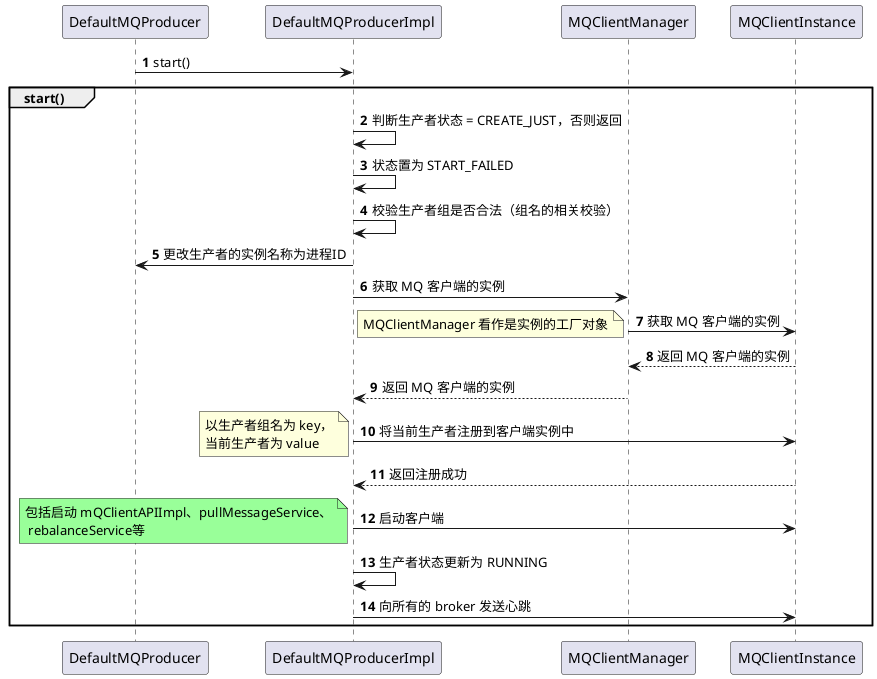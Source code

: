 @startuml
'https://plantuml.com/sequence-diagram

autonumber

DefaultMQProducer -> DefaultMQProducerImpl: start()
group start()
DefaultMQProducerImpl -> DefaultMQProducerImpl: 判断生产者状态 = CREATE_JUST，否则返回
DefaultMQProducerImpl -> DefaultMQProducerImpl: 状态置为 START_FAILED
DefaultMQProducerImpl -> DefaultMQProducerImpl: 校验生产者组是否合法（组名的相关校验）
DefaultMQProducerImpl -> DefaultMQProducer: 更改生产者的实例名称为进程ID
DefaultMQProducerImpl -> MQClientManager: 获取 MQ 客户端的实例
MQClientManager -> MQClientInstance: 获取 MQ 客户端的实例
note left:MQClientManager 看作是实例的工厂对象
MQClientInstance --> MQClientManager: 返回 MQ 客户端的实例
MQClientManager --> DefaultMQProducerImpl: 返回 MQ 客户端的实例
DefaultMQProducerImpl -> MQClientInstance: 将当前生产者注册到客户端实例中
note left: 以生产者组名为 key，\n当前生产者为 value
MQClientInstance --> DefaultMQProducerImpl: 返回注册成功
DefaultMQProducerImpl -> MQClientInstance: 启动客户端
note left #99FF99: 包括启动 mQClientAPIImpl、pullMessageService、\n rebalanceService等
DefaultMQProducerImpl -> DefaultMQProducerImpl: 生产者状态更新为 RUNNING
DefaultMQProducerImpl -> MQClientInstance: 向所有的 broker 发送心跳
end

@enduml